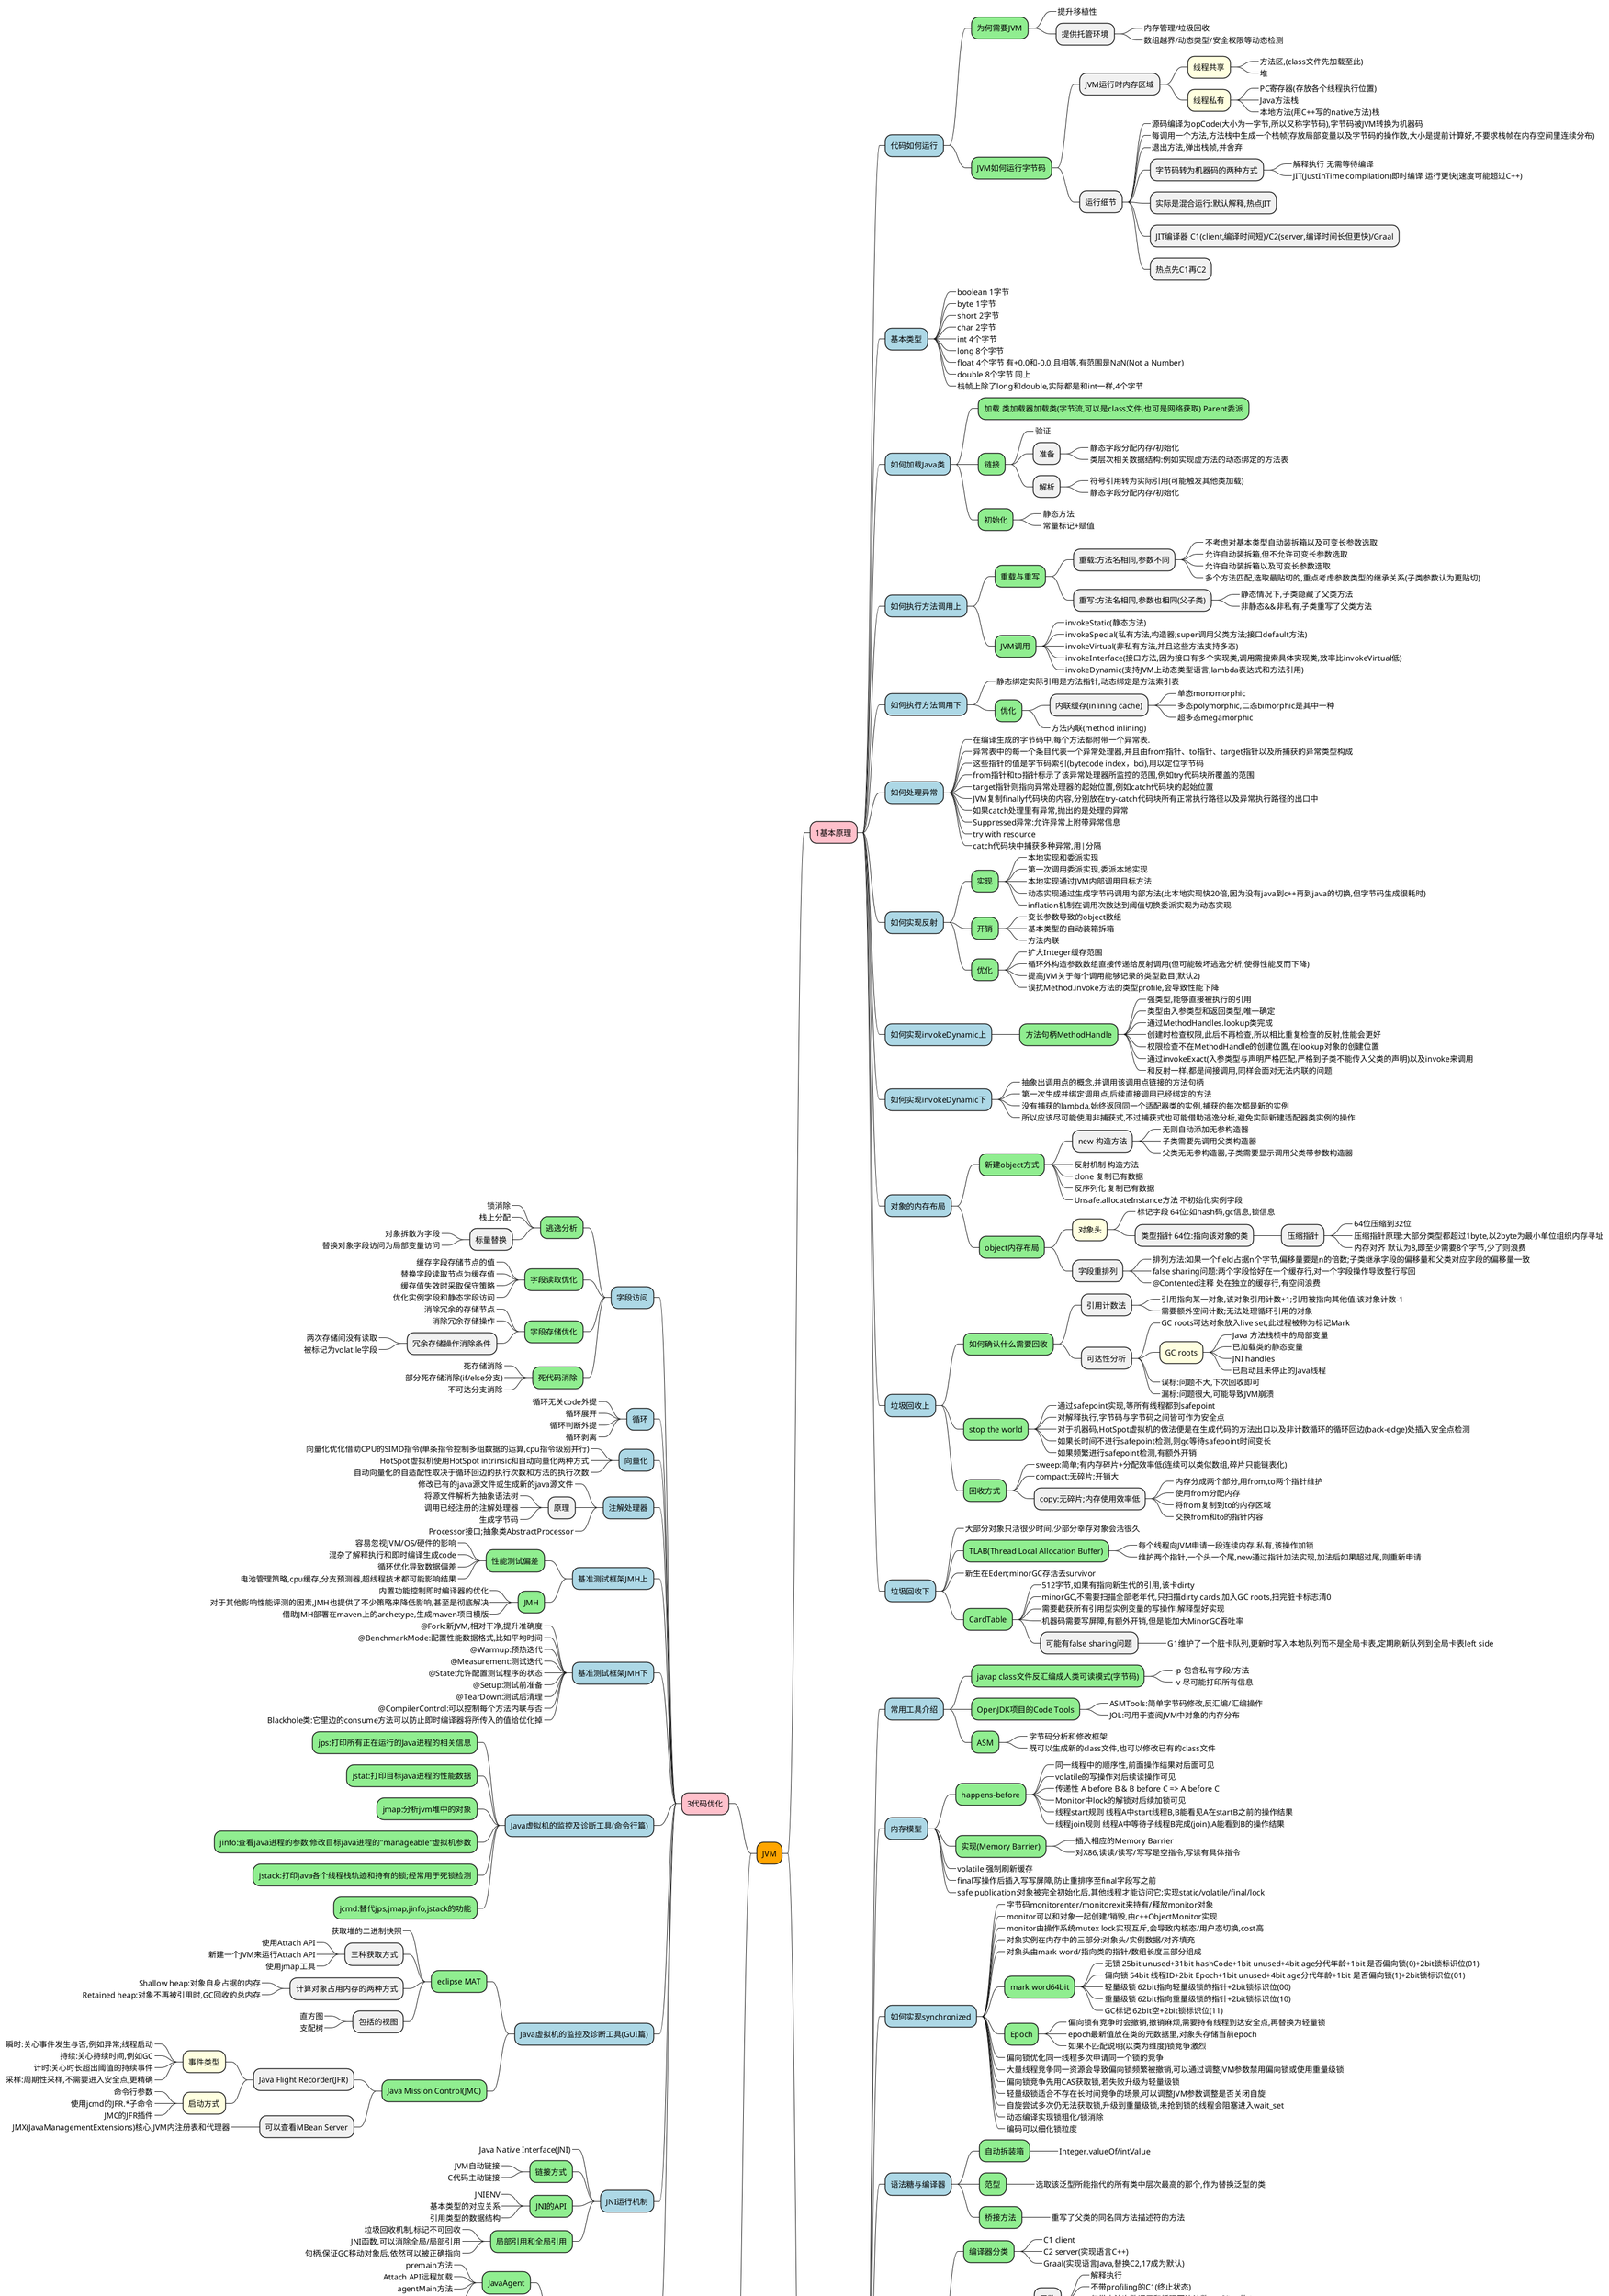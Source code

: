 @startmindmap
*[#orange] JVM
    *[#pink] 1基本原理
        *[#lightblue] 代码如何运行
            *[#lightgreen] 为何需要JVM
                *_ 提升移植性
                * 提供托管环境
                    *_ 内存管理/垃圾回收
                    *_ 数组越界/动态类型/安全权限等动态检测
            *[#lightgreen] JVM如何运行字节码
                * JVM运行时内存区域
                    *[#lightyellow] 线程共享
                        *_ 方法区,(class文件先加载至此)
                        *_ 堆
                    *[#lightyellow] 线程私有
                        *_ PC寄存器(存放各个线程执行位置)
                        *_ Java方法栈
                        *_ 本地方法(用C++写的native方法)栈
                * 运行细节
                    *_ 源码编译为opCode(大小为一字节,所以又称字节码),字节码被JVM转换为机器码
                    *_ 每调用一个方法,方法栈中生成一个栈帧(存放局部变量以及字节码的操作数,大小是提前计算好,不要求栈帧在内存空间里连续分布)
                    *_ 退出方法,弹出栈帧,并舍弃
                    * 字节码转为机器码的两种方式
                        *_ 解释执行 无需等待编译
                        *_ JIT(JustInTime compilation)即时编译 运行更快(速度可能超过C++)
                    * 实际是混合运行:默认解释,热点JIT
                    * JIT编译器 C1(client,编译时间短)/C2(server,编译时间长但更快)/Graal
                    * 热点先C1再C2
        *[#lightblue] 基本类型
            *_ boolean 1字节
            *_ byte 1字节
            *_ short 2字节
            *_ char 2字节
            *_ int 4个字节
            *_ long 8个字节
            *_ float 4个字节 有+0.0和-0.0,且相等,有范围是NaN(Not a Number)
            *_ double 8个字节 同上
            *_ 栈帧上除了long和double,实际都是和int一样,4个字节
        *[#lightblue] 如何加载Java类
            *[#lightgreen] 加载 类加载器加载类(字节流,可以是class文件,也可是网络获取) Parent委派
            *[#lightgreen] 链接
                *_ 验证
                * 准备
                    *_ 静态字段分配内存/初始化
                    *_ 类层次相关数据结构:例如实现虚方法的动态绑定的方法表
                * 解析
                    *_ 符号引用转为实际引用(可能触发其他类加载)
                    *_ 静态字段分配内存/初始化
            *[#lightgreen] 初始化
                *_ 静态方法
                *_ 常量标记+赋值
        *[#lightblue] 如何执行方法调用上
            *[#lightgreen] 重载与重写
                * 重载:方法名相同,参数不同
                    *_ 不考虑对基本类型自动装拆箱以及可变长参数选取
                    *_ 允许自动装拆箱,但不允许可变长参数选取
                    *_ 允许自动装拆箱以及可变长参数选取
                    *_ 多个方法匹配,选取最贴切的,重点考虑参数类型的继承关系(子类参数认为更贴切)
                * 重写:方法名相同,参数也相同(父子类)
                    *_ 静态情况下,子类隐藏了父类方法
                    *_ 非静态&&非私有,子类重写了父类方法
            *[#lightgreen] JVM调用
                *_ invokeStatic(静态方法)
                *_ invokeSpecial(私有方法,构造器;super调用父类方法;接口default方法)
                *_ invokeVirtual(非私有方法,并且这些方法支持多态)
                *_ invokeInterface(接口方法,因为接口有多个实现类,调用需搜索具体实现类,效率比invokeVirtual低)
                *_ invokeDynamic(支持JVM上动态类型语言,lambda表达式和方法引用)
        *[#lightblue] 如何执行方法调用下
            *_ 静态绑定实际引用是方法指针,动态绑定是方法索引表
            *[#lightgreen] 优化
                * 内联缓存(inlining cache)
                    *_ 单态monomorphic
                    *_ 多态polymorphic,二态bimorphic是其中一种
                    *_ 超多态megamorphic
                *_ 方法内联(method inlining)
        *[#lightblue] 如何处理异常
            *_ 在编译生成的字节码中,每个方法都附带一个异常表.
            *_ 异常表中的每一个条目代表一个异常处理器,并且由from指针、to指针、target指针以及所捕获的异常类型构成
            *_ 这些指针的值是字节码索引(bytecode index，bci),用以定位字节码
            *_ from指针和to指针标示了该异常处理器所监控的范围,例如try代码块所覆盖的范围
            *_ target指针则指向异常处理器的起始位置,例如catch代码块的起始位置
            *_ JVM复制finally代码块的内容,分别放在try-catch代码块所有正常执行路径以及异常执行路径的出口中
            *_ 如果catch处理里有异常,抛出的是处理的异常
            *_ Suppressed异常:允许异常上附带异常信息
            *_ try with resource
            *_ catch代码块中捕获多种异常,用|分隔
        *[#lightblue] 如何实现反射
            *[#lightgreen] 实现
                *_ 本地实现和委派实现
                *_ 第一次调用委派实现,委派本地实现
                *_ 本地实现通过JVM内部调用目标方法
                *_ 动态实现通过生成字节码调用内部方法(比本地实现快20倍,因为没有java到c++再到java的切换,但字节码生成很耗时)
                *_ inflation机制在调用次数达到阈值切换委派实现为动态实现
            *[#lightgreen] 开销
                *_ 变长参数导致的object数组
                *_ 基本类型的自动装箱拆箱
                *_ 方法内联
            *[#lightgreen] 优化
                *_ 扩大Integer缓存范围
                *_ 循环外构造参数数组直接传递给反射调用(但可能破坏逃逸分析,使得性能反而下降)
                *_ 提高JVM关于每个调用能够记录的类型数目(默认2)
                *_ 误扰Method.invoke方法的类型profile,会导致性能下降
        *[#lightblue] 如何实现invokeDynamic上
            *[#lightgreen] 方法句柄MethodHandle
                *_ 强类型,能够直接被执行的引用
                *_ 类型由入参类型和返回类型,唯一确定
                *_ 通过MethodHandles.lookup类完成
                *_ 创建时检查权限,此后不再检查,所以相比重复检查的反射,性能会更好
                *_ 权限检查不在MethodHandle的创建位置,在lookup对象的创建位置
                *_ 通过invokeExact(入参类型与声明严格匹配,严格到子类不能传入父类的声明)以及invoke来调用
                *_ 和反射一样,都是间接调用,同样会面对无法内联的问题
        *[#lightblue] 如何实现invokeDynamic下
            *_ 抽象出调用点的概念,并调用该调用点链接的方法句柄
            *_ 第一次生成并绑定调用点,后续直接调用已经绑定的方法
            *_ 没有捕获的lambda,始终返回同一个适配器类的实例,捕获的每次都是新的实例
            *_ 所以应该尽可能使用非捕获式,不过捕获式也可能借助逃逸分析,避免实际新建适配器类实例的操作
        *[#lightblue] 对象的内存布局
            *[#lightgreen] 新建object方式
                * new 构造方法
                    *_ 无则自动添加无参构造器
                    *_ 子类需要先调用父类构造器
                    *_ 父类无无参构造器,子类需要显示调用父类带参数构造器
                *_ 反射机制 构造方法
                *_ clone 复制已有数据
                *_ 反序列化 复制已有数据
                *_ Unsafe.allocateInstance方法 不初始化实例字段
            *[#lightgreen] object内存布局
                *[#lightyellow] 对象头
                    *_ 标记字段 64位:如hash码,gc信息,锁信息
                    * 类型指针 64位:指向该对象的类
                        * 压缩指针
                            *_ 64位压缩到32位
                            *_ 压缩指针原理:大部分类型都超过1byte,以2byte为最小单位组织内存寻址
                            *_ 内存对齐 默认为8,即至少需要8个字节,少了则浪费
                * 字段重排列
                    *_ 排列方法:如果一个field占据n个字节,偏移量要是n的倍数;子类继承字段的偏移量和父类对应字段的偏移量一致
                    *_ false sharing问题:两个字段恰好在一个缓存行,对一个字段操作导致整行写回
                    *_ @Contented注释 处在独立的缓存行,有空间浪费
        *[#lightblue] 垃圾回收上
            *[#lightgreen] 如何确认什么需要回收
                * 引用计数法
                    *_ 引用指向某一对象,该对象引用计数+1;引用被指向其他值,该对象计数-1
                    *_ 需要额外空间计数;无法处理循环引用的对象
                * 可达性分析
                    *_ GC roots可达对象放入live set,此过程被称为标记Mark
                    *[#lightyellow] GC roots
                        *_ Java 方法栈桢中的局部变量
                        *_ 已加载类的静态变量
                        *_ JNI handles
                        *_ 已启动且未停止的Java线程
                    *_ 误标:问题不大,下次回收即可
                    *_ 漏标:问题很大,可能导致JVM崩溃
            *[#lightgreen] stop the world
                *_ 通过safepoint实现,等所有线程都到safepoint
                *_ 对解释执行,字节码与字节码之间皆可作为安全点
                *_ 对于机器码,HotSpot虚拟机的做法便是在生成代码的方法出口以及非计数循环的循环回边(back-edge)处插入安全点检测
                *_ 如果长时间不进行safepoint检测,则gc等待safepoint时间变长
                *_ 如果频繁进行safepoint检测,有额外开销
            *[#lightgreen] 回收方式
                *_ sweep:简单;有内存碎片+分配效率低(连续可以类似数组,碎片只能链表化)
                *_ compact:无碎片;开销大
                * copy:无碎片;内存使用效率低
                    *_ 内存分成两个部分,用from,to两个指针维护
                    *_ 使用from分配内存
                    *_ 将from复制到to的内存区域
                    *_ 交换from和to的指针内容
        *[#lightblue] 垃圾回收下
            *_ 大部分对象只活很少时间,少部分幸存对象会活很久
            *[#lightgreen] TLAB(Thread Local Allocation Buffer)
                *_ 每个线程向JVM申请一段连续内存,私有,该操作加锁
                *_ 维护两个指针,一个头一个尾,new通过指针加法实现,加法后如果超过尾,则重新申请
            *_ 新生在Eden;minorGC存活去survivor
            *[#lightgreen] CardTable
                *_ 512字节,如果有指向新生代的引用,该卡dirty
                *_ minorGC,不需要扫描全部老年代,只扫描dirty cards,加入GC roots,扫完脏卡标志清0
                *_ 需要截获所有引用型实例变量的写操作,解释型好实现
                *_ 机器码需要写屏障,有额外开销,但是能加大MinorGC吞吐率
                * 可能有false sharing问题
                    *_ G1维护了一个脏卡队列,更新时写入本地队列而不是全局卡表,定期刷新队列到全局卡表left side
    *[#pink] 2高效编译
        *[#lightblue] 常用工具介绍
            *[#lightgreen] javap class文件反汇编成人类可读模式(字节码)
                *_ -p 包含私有字段/方法
                *_ -v 尽可能打印所有信息
            *[#lightgreen] OpenJDK项目的Code Tools
                *_ ASMTools:简单字节码修改,反汇编/汇编操作
                *_ JOL:可用于查阅JVM中对象的内存分布
            *[#lightgreen] ASM
                *_ 字节码分析和修改框架
                *_ 既可以生成新的class文件,也可以修改已有的class文件
        *[#lightblue] 内存模型
            *[#lightgreen] happens-before
                *_ 同一线程中的顺序性,前面操作结果对后面可见
                *_ volatile的写操作对后续读操作可见
                *_ 传递性 A before B & B before C => A before C
                *_ Monitor中lock的解锁对后续加锁可见
                *_ 线程start规则 线程A中start线程B,B能看见A在startB之前的操作结果
                *_ 线程join规则 线程A中等待子线程B完成(join),A能看到B的操作结果
            *[#lightgreen] 实现(Memory Barrier)
                *_ 插入相应的Memory Barrier
                *_ 对X86,读读/读写/写写是空指令,写读有具体指令
            *_ volatile 强制刷新缓存
            *_ final写操作后插入写写屏障,防止重排序至final字段写之前
            *_ safe publication:对象被完全初始化后,其他线程才能访问它;实现static/volatile/final/lock
        *[#lightblue] 如何实现synchronized
            *_ 字节码monitorenter/monitorexit来持有/释放monitor对象
            *_ monitor可以和对象一起创建/销毁,由c++ObjectMonitor实现
            *_ monitor由操作系统mutex lock实现互斥,会导致内核态/用户态切换,cost高
            *_ 对象实例在内存中的三部分:对象头/实例数据/对齐填充
            *_ 对象头由mark word/指向类的指针/数组长度三部分组成
            *[#lightgreen] mark word64bit
                *_ 无锁 25bit unused+31bit hashCode+1bit unused+4bit age分代年龄+1bit 是否偏向锁(0)+2bit锁标识位(01)
                *_ 偏向锁 54bit 线程ID+2bit Epoch+1bit unused+4bit age分代年龄+1bit 是否偏向锁(1)+2bit锁标识位(01)
                *_ 轻量级锁 62bit指向轻量级锁的指针+2bit锁标识位(00)
                *_ 重量级锁 62bit指向重量级锁的指针+2bit锁标识位(10)
                *_ GC标记 62bit空+2bit锁标识位(11)
            *[#lightgreen] Epoch
                *_ 偏向锁有竞争时会撤销,撤销麻烦,需要持有线程到达安全点,再替换为轻量锁
                *_ epoch最新值放在类的元数据里,对象头存储当前epoch
                *_ 如果不匹配说明(以类为维度)锁竞争激烈
            *_ 偏向锁优化同一线程多次申请同一个锁的竞争
            *_ 大量线程竞争同一资源会导致偏向锁频繁被撤销,可以通过调整JVM参数禁用偏向锁或使用重量级锁
            *_ 偏向锁竞争先用CAS获取锁,若失败升级为轻量级锁
            *_ 轻量级锁适合不存在长时间竞争的场景,可以调整JVM参数调整是否关闭自旋
            *_ 自旋尝试多次仍无法获取锁,升级到重量级锁,未抢到锁的线程会阻塞进入wait_set
            *_ 动态编译实现锁粗化/锁消除
            *_ 编码可以细化锁粒度
        *[#lightblue] 语法糖与编译器
            *[#lightgreen] 自动拆装箱
                *_ Integer.valueOf/intValue
            *[#lightgreen] 范型
                *_ 选取该泛型所能指代的所有类中层次最高的那个,作为替换泛型的类
            *[#lightgreen] 桥接方法
                *_ 重写了父类的同名同方法描述符的方法
        *[#lightblue] 即时编译上
            *[#lightgreen] 编译器分类
                *_ C1 client
                *_ C2 server(实现语言C++)
                *_ Graal(实现语言Java,替换C2,17成为默认)
            *[#lightgreen] 分层编译
                * 层数
                    *_ 解释执行
                    *_ 不带profiling的C1(终止状态)
                    *_ 仅带方法次数调用和循环回边计数profiling的C1
                    *_ 带所有profiling的C1
                    *_ C2(终止状态)
                *_ 性能:C2>C1(1)>C1(2)>C1(3)
                *_ C2性能高于C1 30%,C1(2)又高于C1(3) 30%,主要是profiling有额外开销
            *[#lightgreen] 即时编译触发
                *_ 调用次数和回边执行次数
                * 动态调整阈值
                    *_ 系数s=queue_size_X/(TierXLoadFeedback*compiler_count_X)+1
                    *_ 其中X是执行层次,可取3或者4
                    *_ queue_size_X是执行层次为X的待编译方法的数目
                    *_ TierXLoadFeedback是预设好的参数,其中Tier3LoadFeedback为5,Tier4LoadFeedback为3
                    *_ compiler_count_X是层次X的编译线程数目
            *[#lightgreen] OSR(On-Stack-Replacement)编译
                *_ 循环回边计数器
                *_ 解决单次调用包含热循环的性能优化问题
        *[#lightblue] 即时编译下
            *[#lightgreen] profiling
                *_ branch profile
                *_ receiver type profile
                *_ 解释过程没有profile,C1后,JVM认为该方法有可能被C2编译,方才在该方法的C1代码中收集这些profile
                *_ C2可以根据收集得到的数据进行猜测,假设接下来的执行同样会按照所收集的profile进行,从而作出比较激进的优化
            *[#lightgreen] 基于分支的profiling
                *_ 未执行过的分支被剪枝
            *[#lightgreen] 基于类型的profiling
                *_ compiler假设动态类型只有profile中的那几个
            *[#lightgreen] 去优化
                *_ 退回解释执行
                *_ 插入陷阱(在被剪枝的分支)进行去优化
                *_ 根据去优化的原因决定是否保留机器码和何时重新编译Java方法
        *[#lightblue] 即时编译器的中间表达形式
            *[#lightgreen] IR(Intermediate Representation)
                *_ java字节码
                *_ 即时编译器会将Java字节码转换成SSA(Static Single Assignment) IR
            *[#lightgreen] sea-of-nodes
                *_ 节点调度
                *_ 内存依赖
            *[#lightgreen] GVN(Global Value Numbering)
                *_ IR图上的公共子表达式消除(Common Subexpression Elimination,CSE)
        *[#lightblue] 字节码(基础篇)
            *[#lightgreen] 加载常量
                *_ iconst [-1,5]
                *_ bipush [-128,127]
                *_ sipush [-32768,32767]
                *_ ldc any int value
                *_ fconst any float value
                *_ dconst any double value
                *_ aconst reference
            *[#lightgreen] 操作数栈
                *_ dup 复制栈顶
                *_ pop 弹出栈顶
                *_ swap 交换栈顶
            *[#lightgreen] 局部变量区访问
                *_ iload 加载(至操作数栈)int
                *_ istore 存储(回局部变量数组)int
                *_ aload reference加载
                *_ astore reference存储
                *_ iinc 增加,常用于循环自增量更新
            *[#lightgreen] Java相关
                *_ new
                *_ instanceof
                *_ checkcast
                *_ athrow
                *_ monitorenter
                *_ monitorexit
            *[#lightgreen] 字段访问
                *_ getstatic
                *_ putstatic
                *_ getfield
                *_ putfield
            *[#lightgreen] 方法调用
                *_ invokestatic
                *_ invokevirtual
                *_ invokespecial
                *_ invokeinterface
                *_ invokedynamic
            *[#lightgreen] 数组相关
                *_ newarray
                *_ anewarray
                *_ multianewarray
                *_ arraylength
            *[#lightgreen] 控制流
                *_ goto
                *_ tableswitch
                *_ lookupswitch
                *_ 条件跳转
                *_ 返回
            *[#lightgreen] 计算
        *[#lightblue] 方法内联上
            *_ 在编译过程中,将目标方法的方法体纳入编译范围之中,并取代原方法调用的优化手段
            *[#lightgreen] 优势
                *_ 消除调用本身带来的性能开销
                *_ 触发更多优化
            *[#lightgreen] 过程
                *_ 解析字节码
                *_ 生成IR图
                *_ 内联目标方法的IR图到调用着方法的IR图里
            *[#lightgreen] 属性
                *_ 内联越多,性能越高
                *_ 内联越多,编译时间越长
                *_ 生成机器码越长,越容易填满Code Cache,导致即时编译被关闭
                * 内联规则
                    *_ 强制内联
                    *_ 强制不内联
                    *_ 方法调用层数
                    *_ 程序路径的热度
                    *_ 目标方法的调用次数和大小
                    *_ 当前IR图的大小
        *[#lightblue] 方法内联下
            *_ 对于需要动态绑定的虚方法调用,需要先去虚化,再进行方法内联
            *[#lightgreen] 完全去虚化
                * 基于类型推导
                    *_ 数据流分析
                    *_ sea-of-nodes IR
                * 基于类层次分析
                    *_ 设定一些assumption
                    *_ 类加载时验证
                    *_ final可以去除assumption
            *[#lightgreen] 条件去虚化
                *_ 基于类型profile的类型比较
                * 若匹配不到
                    *_ 完整的类型profile:去优化,重新收集profile
                    *_ 不完整的类型profile:重新收集意义不大,直接虚调用
        *[#lightblue] hotspot虚拟机的intrinsic
            *_ @HotSpotIntrinsicCandidate注解
            *_ 实现方式
                *_ 桩程序,解释器/编译器都能用,直接替换
                *_ 特殊的IR节点,只有编译器能用.内联过程中,替换IR节点
            * 依赖CPU指令
                *_ 加法判断是否溢出
                *_ StringLatin1.indexOf SIMD指令(Single Instruction Multiple Data)
                *_ Integer.bitCount
                *_ Thread.currentThread方法
                *_ Unsafe.compareAndSwap方法
        *[#lightblue] 逃逸分析
            *_ 一种确定指针动态范围的静态分析,在程序的哪些地方可以访问到指针
            *[#lightgreen] 依据
                *_ 一是对象是否被存入堆中(静态字段或者堆中对象的实例字段)
                *_ 二是对象是否被传入未知代码中
            *[#lightgreen] 优化
                *_ 锁消除
                *_ 标量替换
                *_ 栈上分配
            *[#lightgreen] 部分逃逸分析
                *_ 与控制流有关
                *_ 判断新建对象仅在部分分支中逃逸,将对象的新建操作推延至对象逃逸的分支中
left side
    *[#pink] 3代码优化
        *[#lightblue] 字段访问
            *[#lightgreen] 逃逸分析
                *_ 锁消除
                *_ 栈上分配
                * 标量替换
                    *_ 对象拆散为字段
                    *_ 替换对象字段访问为局部变量访问
            *[#lightgreen] 字段读取优化
                *_ 缓存字段存储节点的值
                *_ 替换字段读取节点为缓存值
                *_ 缓存值失效时采取保守策略
                *_ 优化实例字段和静态字段访问
            *[#lightgreen] 字段存储优化
                *_ 消除冗余的存储节点
                *_ 消除冗余存储操作
                * 冗余存储操作消除条件
                    *_ 两次存储间没有读取
                    *_ 被标记为volatile字段
            *[#lightgreen] 死代码消除
                *_ 死存储消除
                *_ 部分死存储消除(if/else分支)
                *_ 不可达分支消除
        *[#lightblue] 循环
            *_ 循环无关code外提
            *_ 循环展开
            *_ 循环判断外提
            *_ 循环剥离
        *[#lightblue] 向量化
            *_ 向量化优化借助CPU的SIMD指令(单条指令控制多组数据的运算,cpu指令级别并行)
            *_ HotSpot虚拟机使用HotSpot intrinsic和自动向量化两种方式
            *_ 自动向量化的自适配性取决于循环回边的执行次数和方法的执行次数
        *[#lightblue] 注解处理器
            *_ 修改已有的java源文件或生成新的java源文件
            * 原理
                *_ 将源文件解析为抽象语法树
                *_ 调用已经注册的注解处理器
                *_ 生成字节码
            *_ Processor接口;抽象类AbstractProcessor
        *[#lightblue] 基准测试框架JMH上
            *[#lightgreen] 性能测试偏差
                *_ 容易忽视JVM/OS/硬件的影响
                *_ 混杂了解释执行和即时编译生成code
                *_ 循环优化导致数据偏差
                *_ 电池管理策略,cpu缓存,分支预测器,超线程技术都可能影响结果
            *[#lightgreen] JMH
                *_ 内置功能控制即时编译器的优化
                *_ 对于其他影响性能评测的因素,JMH也提供了不少策略来降低影响,甚至是彻底解决
                *_ 借助JMH部署在maven上的archetype,生成maven项目模版
        *[#lightblue] 基准测试框架JMH下
            *_ @Fork:新JVM,相对干净,提升准确度
            *_ @BenchmarkMode:配置性能数据格式,比如平均时间
            *_ @Warmup:预热迭代
            *_ @Measurement:测试迭代
            *_ @State:允许配置测试程序的状态
            *_ @Setup:测试前准备
            *_ @TearDown:测试后清理
            *_ @CompilerControl:可以控制每个方法内联与否
            *_ Blackhole类:它里边的consume方法可以防止即时编译器将所传入的值给优化掉
        *[#lightblue] Java虚拟机的监控及诊断工具(命令行篇)
            *[#lightgreen] jps:打印所有正在运行的Java进程的相关信息
            *[#lightgreen] jstat:打印目标java进程的性能数据
            *[#lightgreen] jmap:分析jvm堆中的对象
            *[#lightgreen] jinfo:查看java进程的参数;修改目标java进程的"manageable"虚拟机参数
            *[#lightgreen] jstack:打印java各个线程栈轨迹和持有的锁;经常用于死锁检测
            *[#lightgreen] jcmd:替代jps,jmap,jinfo,jstack的功能
        *[#lightblue] Java虚拟机的监控及诊断工具(GUI篇)
            *[#lightgreen] eclipse MAT
                *_ 获取堆的二进制快照
                * 三种获取方式
                    *_ 使用Attach API
                    *_ 新建一个JVM来运行Attach API
                    *_ 使用jmap工具
                * 计算对象占用内存的两种方式
                    *_ Shallow heap:对象自身占据的内存
                    *_ Retained heap:对象不再被引用时,GC回收的总内存
                * 包括的视图
                    *_ 直方图
                    *_ 支配树
            *[#lightgreen] Java Mission Control(JMC)
                * Java Flight Recorder(JFR)
                    *[#lightyellow] 事件类型
                        *_ 瞬时:关心事件发生与否,例如异常;线程启动
                        *_ 持续:关心持续时间,例如GC
                        *_ 计时:关心时长超出阈值的持续事件
                        *_ 采样:周期性采样,不需要进入安全点,更精确
                    *[#lightyellow] 启动方式
                        *_ 命令行参数
                        *_ 使用jcmd的JFR.*子命令
                        *_ JMC的JFR插件
                * 可以查看MBean Server
                    *_ JMX(JavaManagementExtensions)核心,JVM内注册表和代理器
        *[#lightblue] JNI运行机制
            *_ Java Native Interface(JNI)
            *[#lightgreen] 链接方式
                *_ JVM自动链接
                *_ C代码主动链接
            *[#lightgreen] JNI的API
                *_ JNIENV
                *_ 基本类型的对应关系
                *_ 引用类型的数据结构
            *[#lightgreen] 局部引用和全局引用
                *_ 垃圾回收机制,标记不可回收
                *_ JNI函数,可以消除全局/局部引用
                *_ 句柄,保证GC移动对象后,依然可以被正确指向
        *[#lightblue] JavaAgent与字节码注入
            *[#lightgreen] JavaAgent
                *_ premain方法
                *_ Attach API远程加载
                *_ agentMain方法
                *_ JVM不限制Agent的数量
            *[#lightgreen] 字节码注入
                *_ ClassFileTransformer接口
                *_ ASM库的使用
                *_ 观察者效应
            *[#lightgreen] 基于字节码注入的profiler
                *_ 利用字节码注入实现code覆盖工具,如Jacoco
                *_ 利用字节码注入实现各式各样的profiler
            *[#lightgreen] 面向切面编程
                *_ 定义切入点和通知
                *_ 字节码注入作为AOP的一种实现方式
    *[#pink] 4黑科技
        *[#lightblue] Graal:用java编译java
        *[#lightblue] Truffle:语言实现框架
        *[#lightblue] SubstrateVm:AOT编译框架
@endmindmap